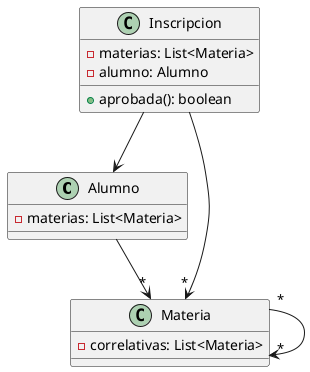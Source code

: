 'https://plantuml.com/sequence-diagram

@startuml
class Alumno {
    -materias: List<Materia>
}

class Inscripcion {
    -materias: List<Materia>
    -alumno: Alumno
    +aprobada(): boolean
}

class Materia {
    -correlativas: List<Materia>
}

' Relaciones
Alumno  --> "*" Materia
Inscripcion  --> "*" Materia
Inscripcion  -->  Alumno
Materia "*" --> "*" Materia
@enduml
